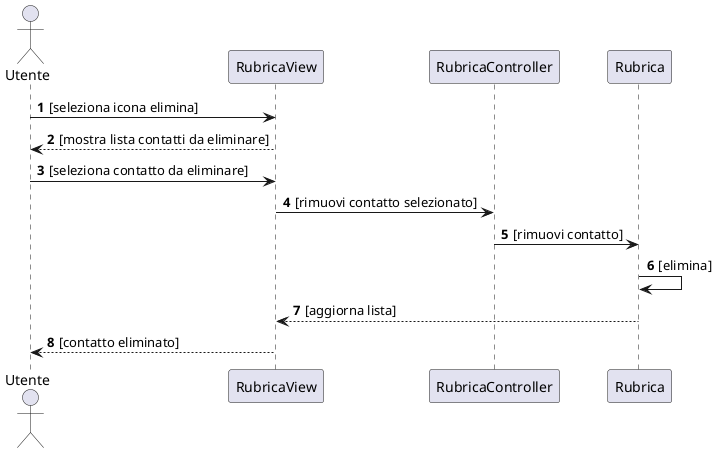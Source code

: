 @startuml Rimozione contatto
autonumber
actor Utente
participant RubricaView
participant RubricaController
participant Rubrica
Utente -> RubricaView: [seleziona icona elimina]
RubricaView --> Utente: [mostra lista contatti da eliminare]
Utente -> RubricaView: [seleziona contatto da eliminare]
RubricaView -> RubricaController: [rimuovi contatto selezionato]
RubricaController -> Rubrica: [rimuovi contatto]
Rubrica -> Rubrica: [elimina]
Rubrica --> RubricaView: [aggiorna lista]
RubricaView --> Utente: [contatto eliminato]
@enduml
